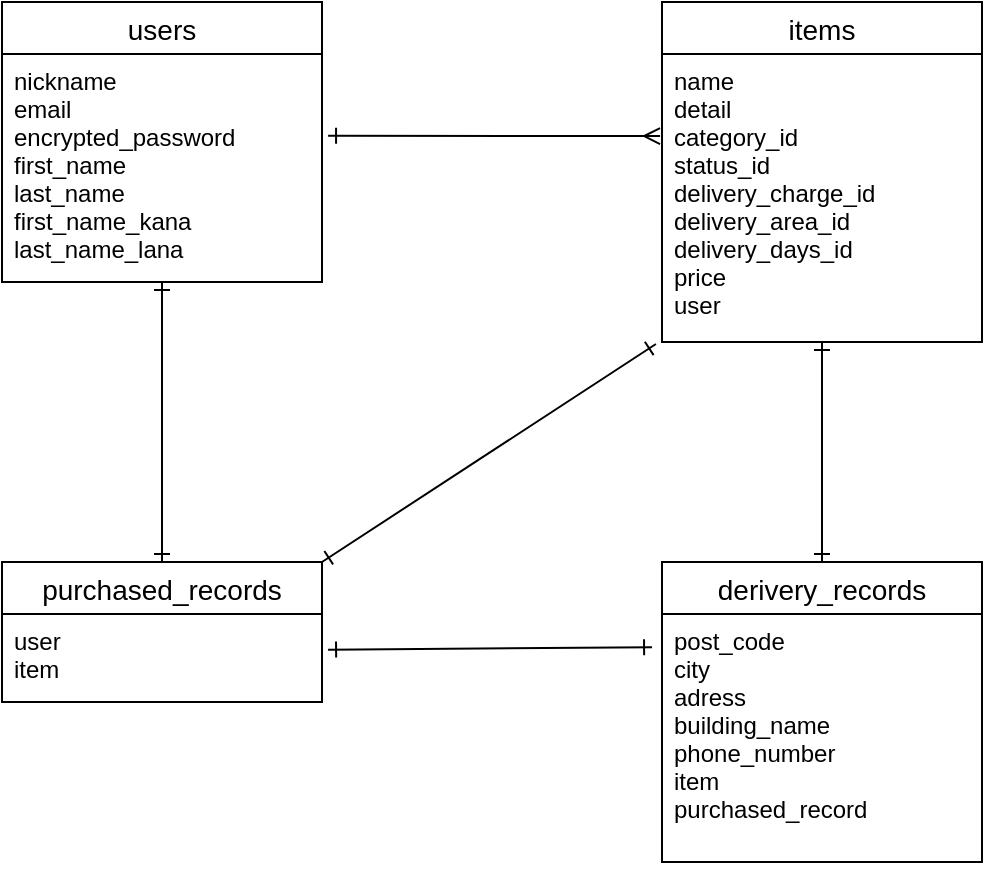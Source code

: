 <mxfile>
    <diagram id="l7eyBEK2ASkq2X6_i-Um" name="ページ1">
        <mxGraphModel dx="621" dy="520" grid="1" gridSize="10" guides="1" tooltips="1" connect="1" arrows="1" fold="1" page="1" pageScale="1" pageWidth="827" pageHeight="1169" math="0" shadow="0">
            <root>
                <mxCell id="0"/>
                <mxCell id="1" parent="0"/>
                <mxCell id="32" value="users" style="swimlane;fontStyle=0;childLayout=stackLayout;horizontal=1;startSize=26;horizontalStack=0;resizeParent=1;resizeParentMax=0;resizeLast=0;collapsible=1;marginBottom=0;align=center;fontSize=14;" vertex="1" parent="1">
                    <mxGeometry x="50" y="70" width="160" height="140" as="geometry"/>
                </mxCell>
                <mxCell id="33" value="nickname&#10;email&#10;encrypted_password&#10;first_name&#10;last_name&#10;first_name_kana&#10;last_name_lana" style="text;strokeColor=none;fillColor=none;spacingLeft=4;spacingRight=4;overflow=hidden;rotatable=0;points=[[0,0.5],[1,0.5]];portConstraint=eastwest;fontSize=12;" vertex="1" parent="32">
                    <mxGeometry y="26" width="160" height="114" as="geometry"/>
                </mxCell>
                <mxCell id="vcnOdrUNXJPcomVlTD49-51" style="edgeStyle=none;html=1;entryX=0.5;entryY=0;entryDx=0;entryDy=0;startArrow=ERone;startFill=0;endArrow=ERone;endFill=0;" edge="1" parent="1" source="36" target="vcnOdrUNXJPcomVlTD49-44">
                    <mxGeometry relative="1" as="geometry"/>
                </mxCell>
                <mxCell id="36" value="items" style="swimlane;fontStyle=0;childLayout=stackLayout;horizontal=1;startSize=26;horizontalStack=0;resizeParent=1;resizeParentMax=0;resizeLast=0;collapsible=1;marginBottom=0;align=center;fontSize=14;" vertex="1" parent="1">
                    <mxGeometry x="380" y="70" width="160" height="170" as="geometry"/>
                </mxCell>
                <mxCell id="38" value="name&#10;detail&#10;category_id&#10;status_id&#10;delivery_charge_id&#10;delivery_area_id&#10;delivery_days_id&#10;price&#10;user" style="text;strokeColor=none;fillColor=none;spacingLeft=4;spacingRight=4;overflow=hidden;rotatable=0;points=[[0,0.5],[1,0.5]];portConstraint=eastwest;fontSize=12;" vertex="1" parent="36">
                    <mxGeometry y="26" width="160" height="144" as="geometry"/>
                </mxCell>
                <mxCell id="40" style="edgeStyle=none;html=1;endArrow=ERmany;endFill=0;startArrow=ERone;startFill=0;exitX=1.019;exitY=0.359;exitDx=0;exitDy=0;entryX=-0.006;entryY=0.285;entryDx=0;entryDy=0;entryPerimeter=0;exitPerimeter=0;" edge="1" parent="1" source="33" target="38">
                    <mxGeometry relative="1" as="geometry">
                        <mxPoint x="370" y="120" as="targetPoint"/>
                    </mxGeometry>
                </mxCell>
                <mxCell id="vcnOdrUNXJPcomVlTD49-54" style="edgeStyle=none;html=1;exitX=0.5;exitY=0;exitDx=0;exitDy=0;startArrow=ERone;startFill=0;endArrow=ERone;endFill=0;" edge="1" parent="1" source="41" target="33">
                    <mxGeometry relative="1" as="geometry"/>
                </mxCell>
                <mxCell id="41" value="purchased_records" style="swimlane;fontStyle=0;childLayout=stackLayout;horizontal=1;startSize=26;horizontalStack=0;resizeParent=1;resizeParentMax=0;resizeLast=0;collapsible=1;marginBottom=0;align=center;fontSize=14;" vertex="1" parent="1">
                    <mxGeometry x="50" y="350" width="160" height="70" as="geometry"/>
                </mxCell>
                <mxCell id="42" value="user&#10;item&#10;" style="text;strokeColor=none;fillColor=none;spacingLeft=4;spacingRight=4;overflow=hidden;rotatable=0;points=[[0,0.5],[1,0.5]];portConstraint=eastwest;fontSize=12;" vertex="1" parent="41">
                    <mxGeometry y="26" width="160" height="44" as="geometry"/>
                </mxCell>
                <mxCell id="vcnOdrUNXJPcomVlTD49-44" value="derivery_records" style="swimlane;fontStyle=0;childLayout=stackLayout;horizontal=1;startSize=26;horizontalStack=0;resizeParent=1;resizeParentMax=0;resizeLast=0;collapsible=1;marginBottom=0;align=center;fontSize=14;" vertex="1" parent="1">
                    <mxGeometry x="380" y="350" width="160" height="150" as="geometry"/>
                </mxCell>
                <mxCell id="vcnOdrUNXJPcomVlTD49-45" value="post_code&#10;city&#10;adress&#10;building_name&#10;phone_number&#10;item&#10;purchased_record&#10;&#10;" style="text;strokeColor=none;fillColor=none;spacingLeft=4;spacingRight=4;overflow=hidden;rotatable=0;points=[[0,0.5],[1,0.5]];portConstraint=eastwest;fontSize=12;" vertex="1" parent="vcnOdrUNXJPcomVlTD49-44">
                    <mxGeometry y="26" width="160" height="124" as="geometry"/>
                </mxCell>
                <mxCell id="vcnOdrUNXJPcomVlTD49-49" style="edgeStyle=none;html=1;exitX=1;exitY=0;exitDx=0;exitDy=0;entryX=-0.019;entryY=1.007;entryDx=0;entryDy=0;startArrow=ERone;startFill=0;endArrow=ERone;endFill=0;entryPerimeter=0;" edge="1" parent="1" source="41" target="38">
                    <mxGeometry relative="1" as="geometry"/>
                </mxCell>
                <mxCell id="vcnOdrUNXJPcomVlTD49-50" style="edgeStyle=none;html=1;exitX=1.019;exitY=0.405;exitDx=0;exitDy=0;startArrow=ERone;startFill=0;endArrow=ERone;endFill=0;exitPerimeter=0;entryX=-0.031;entryY=0.134;entryDx=0;entryDy=0;entryPerimeter=0;" edge="1" parent="1" source="42" target="vcnOdrUNXJPcomVlTD49-45">
                    <mxGeometry relative="1" as="geometry">
                        <mxPoint x="370" y="410" as="targetPoint"/>
                        <Array as="points"/>
                    </mxGeometry>
                </mxCell>
            </root>
        </mxGraphModel>
    </diagram>
</mxfile>